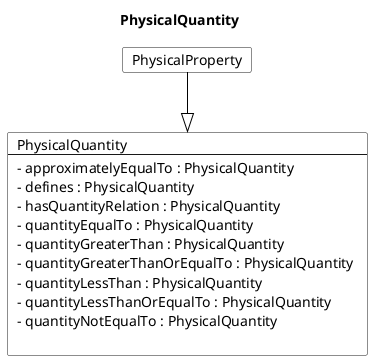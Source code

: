 @startuml
Title PhysicalQuantity 

Card PhysicalQuantity #fff [
PhysicalQuantity
----
- approximatelyEqualTo : PhysicalQuantity 
- defines : PhysicalQuantity 
- hasQuantityRelation : PhysicalQuantity 
- quantityEqualTo : PhysicalQuantity 
- quantityGreaterThan : PhysicalQuantity 
- quantityGreaterThanOrEqualTo : PhysicalQuantity 
- quantityLessThan : PhysicalQuantity 
- quantityLessThanOrEqualTo : PhysicalQuantity 
- quantityNotEqualTo : PhysicalQuantity 

]
Card PhysicalProperty #fff [
PhysicalProperty
]
PhysicalProperty --|> PhysicalQuantity  #000 
@enduml
